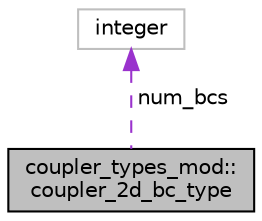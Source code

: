 digraph "coupler_types_mod::coupler_2d_bc_type"
{
 // INTERACTIVE_SVG=YES
  edge [fontname="Helvetica",fontsize="10",labelfontname="Helvetica",labelfontsize="10"];
  node [fontname="Helvetica",fontsize="10",shape=record];
  Node1 [label="coupler_types_mod::\lcoupler_2d_bc_type",height=0.2,width=0.4,color="black", fillcolor="grey75", style="filled", fontcolor="black"];
  Node2 -> Node1 [dir="back",color="darkorchid3",fontsize="10",style="dashed",label=" num_bcs" ,fontname="Helvetica"];
  Node2 [label="integer",height=0.2,width=0.4,color="grey75", fillcolor="white", style="filled"];
}

